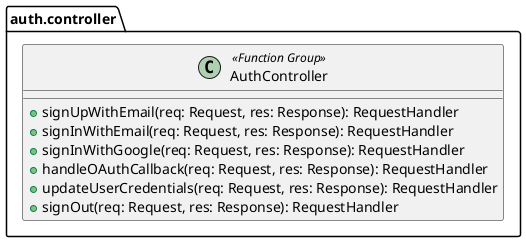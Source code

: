 @startuml

set separator none
package auth.controller {
    class AuthController <<Function Group>> {
        + signUpWithEmail(req: Request, res: Response): RequestHandler
        + signInWithEmail(req: Request, res: Response): RequestHandler
        + signInWithGoogle(req: Request, res: Response): RequestHandler
        + handleOAuthCallback(req: Request, res: Response): RequestHandler
        + updateUserCredentials(req: Request, res: Response): RequestHandler
        + signOut(req: Request, res: Response): RequestHandler
    }
}

@enduml